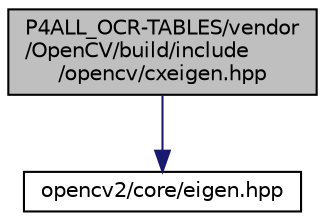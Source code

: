 digraph "P4ALL_OCR-TABLES/vendor/OpenCV/build/include/opencv/cxeigen.hpp"
{
 // LATEX_PDF_SIZE
  edge [fontname="Helvetica",fontsize="10",labelfontname="Helvetica",labelfontsize="10"];
  node [fontname="Helvetica",fontsize="10",shape=record];
  Node1 [label="P4ALL_OCR-TABLES/vendor\l/OpenCV/build/include\l/opencv/cxeigen.hpp",height=0.2,width=0.4,color="black", fillcolor="grey75", style="filled", fontcolor="black",tooltip=" "];
  Node1 -> Node2 [color="midnightblue",fontsize="10",style="solid",fontname="Helvetica"];
  Node2 [label="opencv2/core/eigen.hpp",height=0.2,width=0.4,color="black", fillcolor="white", style="filled",URL="$eigen_8hpp.html",tooltip=" "];
}
